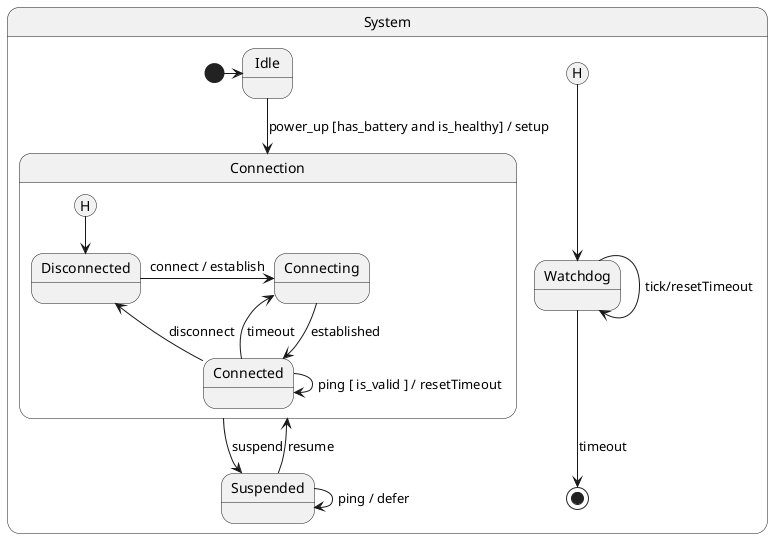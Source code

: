 @startuml

State System {
  state Connection {
    [H] --> Disconnected
    Disconnected -> Connecting: connect / establish
    Connecting --> Connected: established
    Connected --> Connected: ping [ is_valid ] / resetTimeout
    Connected --> Connecting: timeout
    Connected --> Disconnected: disconnect
  }

  [*] -> Idle
  Idle --> Connection: power_up [has_battery and is_healthy] / setup
  Connection --> Suspended: suspend
  Suspended --> Connection: resume
  Suspended --> Suspended: ping / defer

  [H] --> Watchdog
  Watchdog -> Watchdog: tick/resetTimeout
  Watchdog --> [*]: timeout
}

@enduml
